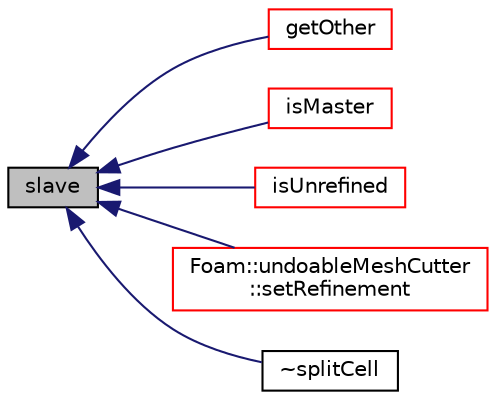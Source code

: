 digraph "slave"
{
  bgcolor="transparent";
  edge [fontname="Helvetica",fontsize="10",labelfontname="Helvetica",labelfontsize="10"];
  node [fontname="Helvetica",fontsize="10",shape=record];
  rankdir="LR";
  Node1 [label="slave",height=0.2,width=0.4,color="black", fillcolor="grey75", style="filled", fontcolor="black"];
  Node1 -> Node2 [dir="back",color="midnightblue",fontsize="10",style="solid",fontname="Helvetica"];
  Node2 [label="getOther",height=0.2,width=0.4,color="red",URL="$a02478.html#a7d3b9183ec2d80a9b25c2edd7995ecbf",tooltip="Returns other half of split cell. I.e. slave if this is master. "];
  Node1 -> Node3 [dir="back",color="midnightblue",fontsize="10",style="solid",fontname="Helvetica"];
  Node3 [label="isMaster",height=0.2,width=0.4,color="red",URL="$a02478.html#a206cb2da7fb83e167ae108e7f3cc4573",tooltip="Check if this is master cell of split. "];
  Node1 -> Node4 [dir="back",color="midnightblue",fontsize="10",style="solid",fontname="Helvetica"];
  Node4 [label="isUnrefined",height=0.2,width=0.4,color="red",URL="$a02478.html#add86018293666d998a302dd7b78e2d8d",tooltip="Check if this is unrefined (i.e. has no master or slave) "];
  Node1 -> Node5 [dir="back",color="midnightblue",fontsize="10",style="solid",fontname="Helvetica"];
  Node5 [label="Foam::undoableMeshCutter\l::setRefinement",height=0.2,width=0.4,color="red",URL="$a02834.html#af594f49e4feca31d01fd3c3ce894581e",tooltip="Refine cells acc. to cellCuts. Plays topology changes. "];
  Node1 -> Node6 [dir="back",color="midnightblue",fontsize="10",style="solid",fontname="Helvetica"];
  Node6 [label="~splitCell",height=0.2,width=0.4,color="black",URL="$a02478.html#a9f8da6a47b2bcec1159d371859687d63",tooltip="Destructor. "];
}
